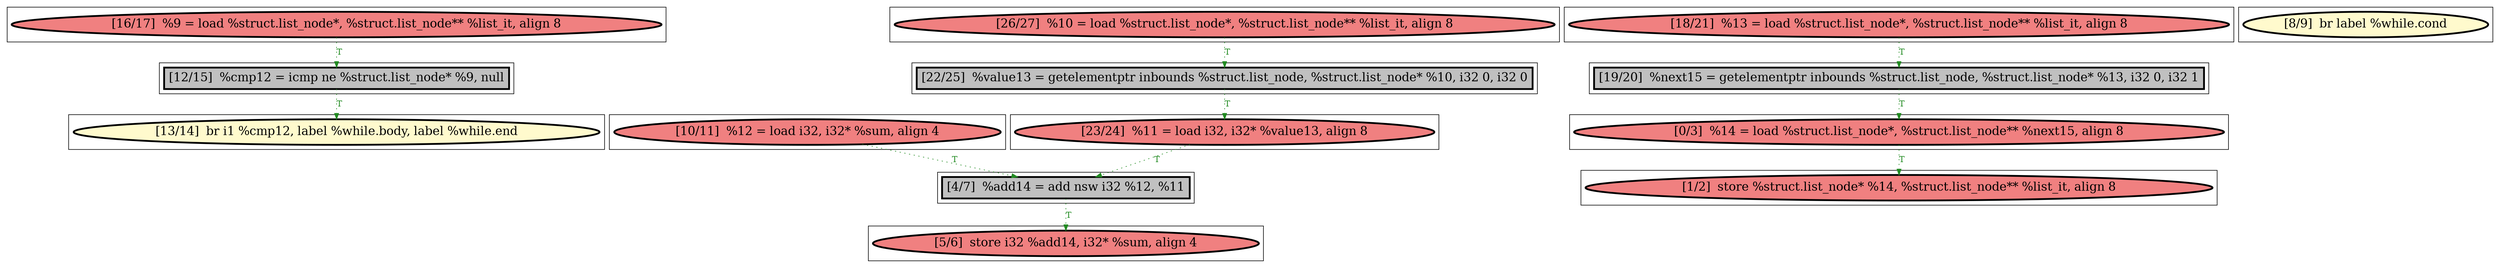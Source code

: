 
digraph G {



node456->node454 [style=dotted,color=forestgreen,label="T",fontcolor=forestgreen ]
node458->node456 [style=dotted,color=forestgreen,label="T",fontcolor=forestgreen ]
node452->node450 [style=dotted,color=forestgreen,label="T",fontcolor=forestgreen ]
node460->node449 [style=dotted,color=forestgreen,label="T",fontcolor=forestgreen ]
node459->node461 [style=dotted,color=forestgreen,label="T",fontcolor=forestgreen ]
node457->node450 [style=dotted,color=forestgreen,label="T",fontcolor=forestgreen ]
node461->node457 [style=dotted,color=forestgreen,label="T",fontcolor=forestgreen ]
node449->node453 [style=dotted,color=forestgreen,label="T",fontcolor=forestgreen ]
node450->node455 [style=dotted,color=forestgreen,label="T",fontcolor=forestgreen ]
node462->node460 [style=dotted,color=forestgreen,label="T",fontcolor=forestgreen ]


subgraph cluster13 {


node462 [penwidth=3.0,fontsize=20,fillcolor=lightcoral,label="[18/21]  %13 = load %struct.list_node*, %struct.list_node** %list_it, align 8",shape=ellipse,style=filled ]



}

subgraph cluster11 {


node460 [penwidth=3.0,fontsize=20,fillcolor=grey,label="[19/20]  %next15 = getelementptr inbounds %struct.list_node, %struct.list_node* %13, i32 0, i32 1",shape=rectangle,style=filled ]



}

subgraph cluster10 {


node459 [penwidth=3.0,fontsize=20,fillcolor=lightcoral,label="[26/27]  %10 = load %struct.list_node*, %struct.list_node** %list_it, align 8",shape=ellipse,style=filled ]



}

subgraph cluster9 {


node458 [penwidth=3.0,fontsize=20,fillcolor=lightcoral,label="[16/17]  %9 = load %struct.list_node*, %struct.list_node** %list_it, align 8",shape=ellipse,style=filled ]



}

subgraph cluster8 {


node457 [penwidth=3.0,fontsize=20,fillcolor=lightcoral,label="[23/24]  %11 = load i32, i32* %value13, align 8",shape=ellipse,style=filled ]



}

subgraph cluster7 {


node456 [penwidth=3.0,fontsize=20,fillcolor=grey,label="[12/15]  %cmp12 = icmp ne %struct.list_node* %9, null",shape=rectangle,style=filled ]



}

subgraph cluster6 {


node455 [penwidth=3.0,fontsize=20,fillcolor=lightcoral,label="[5/6]  store i32 %add14, i32* %sum, align 4",shape=ellipse,style=filled ]



}

subgraph cluster0 {


node449 [penwidth=3.0,fontsize=20,fillcolor=lightcoral,label="[0/3]  %14 = load %struct.list_node*, %struct.list_node** %next15, align 8",shape=ellipse,style=filled ]



}

subgraph cluster12 {


node461 [penwidth=3.0,fontsize=20,fillcolor=grey,label="[22/25]  %value13 = getelementptr inbounds %struct.list_node, %struct.list_node* %10, i32 0, i32 0",shape=rectangle,style=filled ]



}

subgraph cluster5 {


node454 [penwidth=3.0,fontsize=20,fillcolor=lemonchiffon,label="[13/14]  br i1 %cmp12, label %while.body, label %while.end",shape=ellipse,style=filled ]



}

subgraph cluster1 {


node450 [penwidth=3.0,fontsize=20,fillcolor=grey,label="[4/7]  %add14 = add nsw i32 %12, %11",shape=rectangle,style=filled ]



}

subgraph cluster2 {


node451 [penwidth=3.0,fontsize=20,fillcolor=lemonchiffon,label="[8/9]  br label %while.cond",shape=ellipse,style=filled ]



}

subgraph cluster3 {


node452 [penwidth=3.0,fontsize=20,fillcolor=lightcoral,label="[10/11]  %12 = load i32, i32* %sum, align 4",shape=ellipse,style=filled ]



}

subgraph cluster4 {


node453 [penwidth=3.0,fontsize=20,fillcolor=lightcoral,label="[1/2]  store %struct.list_node* %14, %struct.list_node** %list_it, align 8",shape=ellipse,style=filled ]



}

}
